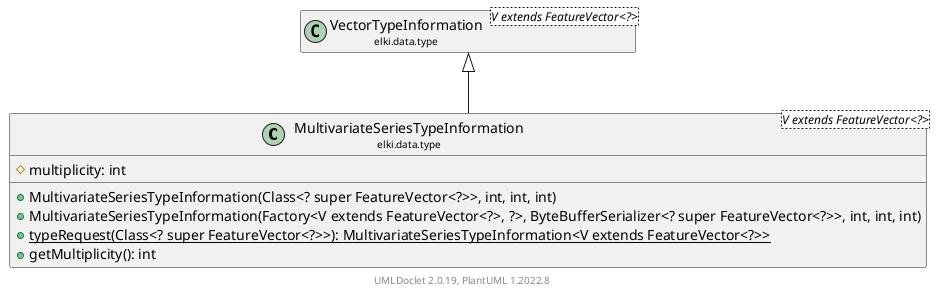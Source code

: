 @startuml
    remove .*\.(Instance|Par|Parameterizer|Factory)$
    set namespaceSeparator none
    hide empty fields
    hide empty methods

    class "<size:14>MultivariateSeriesTypeInformation\n<size:10>elki.data.type" as elki.data.type.MultivariateSeriesTypeInformation<V extends FeatureVector<?>> [[MultivariateSeriesTypeInformation.html]] {
        #multiplicity: int
        +MultivariateSeriesTypeInformation(Class<? super FeatureVector<?>>, int, int, int)
        +MultivariateSeriesTypeInformation(Factory<V extends FeatureVector<?>, ?>, ByteBufferSerializer<? super FeatureVector<?>>, int, int, int)
        {static} +typeRequest(Class<? super FeatureVector<?>>): MultivariateSeriesTypeInformation<V extends FeatureVector<?>>
        +getMultiplicity(): int
    }

    class "<size:14>VectorTypeInformation\n<size:10>elki.data.type" as elki.data.type.VectorTypeInformation<V extends FeatureVector<?>> [[VectorTypeInformation.html]]

    elki.data.type.VectorTypeInformation <|-- elki.data.type.MultivariateSeriesTypeInformation

    center footer UMLDoclet 2.0.19, PlantUML 1.2022.8
@enduml
